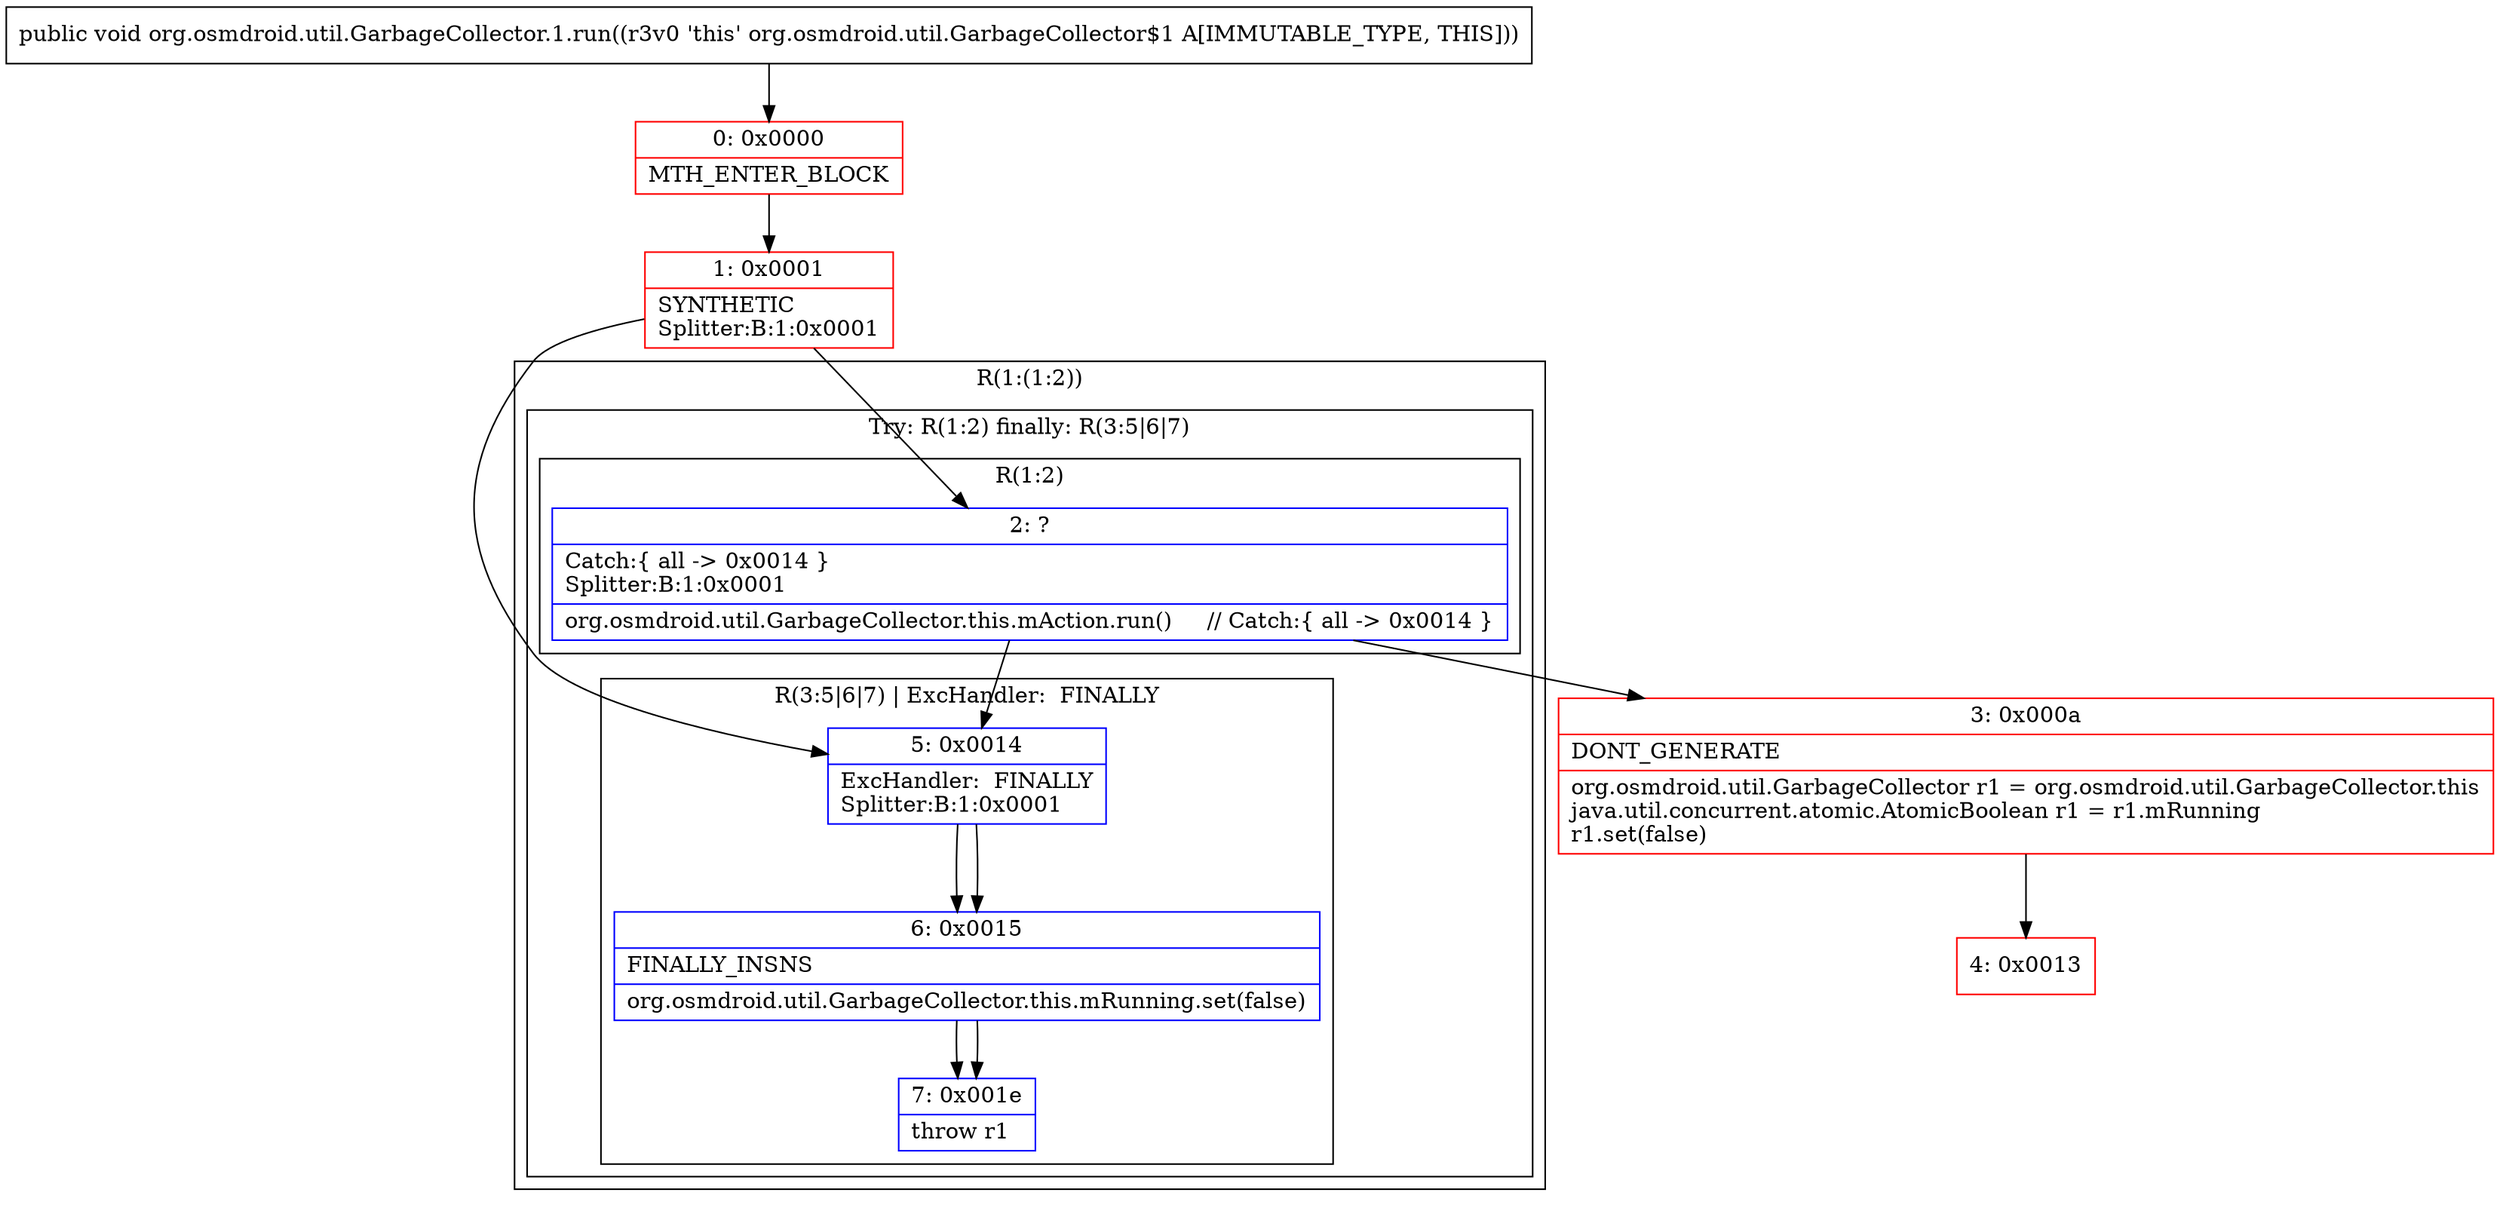 digraph "CFG fororg.osmdroid.util.GarbageCollector.1.run()V" {
subgraph cluster_Region_1466309150 {
label = "R(1:(1:2))";
node [shape=record,color=blue];
subgraph cluster_TryCatchRegion_589498531 {
label = "Try: R(1:2) finally: R(3:5|6|7)";
node [shape=record,color=blue];
subgraph cluster_Region_1053705388 {
label = "R(1:2)";
node [shape=record,color=blue];
Node_2 [shape=record,label="{2\:\ ?|Catch:\{ all \-\> 0x0014 \}\lSplitter:B:1:0x0001\l|org.osmdroid.util.GarbageCollector.this.mAction.run()     \/\/ Catch:\{ all \-\> 0x0014 \}\l}"];
}
subgraph cluster_Region_838714653 {
label = "R(3:5|6|7) | ExcHandler:  FINALLY\l";
node [shape=record,color=blue];
Node_5 [shape=record,label="{5\:\ 0x0014|ExcHandler:  FINALLY\lSplitter:B:1:0x0001\l}"];
Node_6 [shape=record,label="{6\:\ 0x0015|FINALLY_INSNS\l|org.osmdroid.util.GarbageCollector.this.mRunning.set(false)\l}"];
Node_7 [shape=record,label="{7\:\ 0x001e|throw r1\l}"];
}
}
}
subgraph cluster_Region_838714653 {
label = "R(3:5|6|7) | ExcHandler:  FINALLY\l";
node [shape=record,color=blue];
Node_5 [shape=record,label="{5\:\ 0x0014|ExcHandler:  FINALLY\lSplitter:B:1:0x0001\l}"];
Node_6 [shape=record,label="{6\:\ 0x0015|FINALLY_INSNS\l|org.osmdroid.util.GarbageCollector.this.mRunning.set(false)\l}"];
Node_7 [shape=record,label="{7\:\ 0x001e|throw r1\l}"];
}
Node_0 [shape=record,color=red,label="{0\:\ 0x0000|MTH_ENTER_BLOCK\l}"];
Node_1 [shape=record,color=red,label="{1\:\ 0x0001|SYNTHETIC\lSplitter:B:1:0x0001\l}"];
Node_3 [shape=record,color=red,label="{3\:\ 0x000a|DONT_GENERATE\l|org.osmdroid.util.GarbageCollector r1 = org.osmdroid.util.GarbageCollector.this\ljava.util.concurrent.atomic.AtomicBoolean r1 = r1.mRunning\lr1.set(false)\l}"];
Node_4 [shape=record,color=red,label="{4\:\ 0x0013}"];
MethodNode[shape=record,label="{public void org.osmdroid.util.GarbageCollector.1.run((r3v0 'this' org.osmdroid.util.GarbageCollector$1 A[IMMUTABLE_TYPE, THIS])) }"];
MethodNode -> Node_0;
Node_2 -> Node_3;
Node_2 -> Node_5;
Node_5 -> Node_6;
Node_6 -> Node_7;
Node_5 -> Node_6;
Node_6 -> Node_7;
Node_0 -> Node_1;
Node_1 -> Node_2;
Node_1 -> Node_5;
Node_3 -> Node_4;
}

